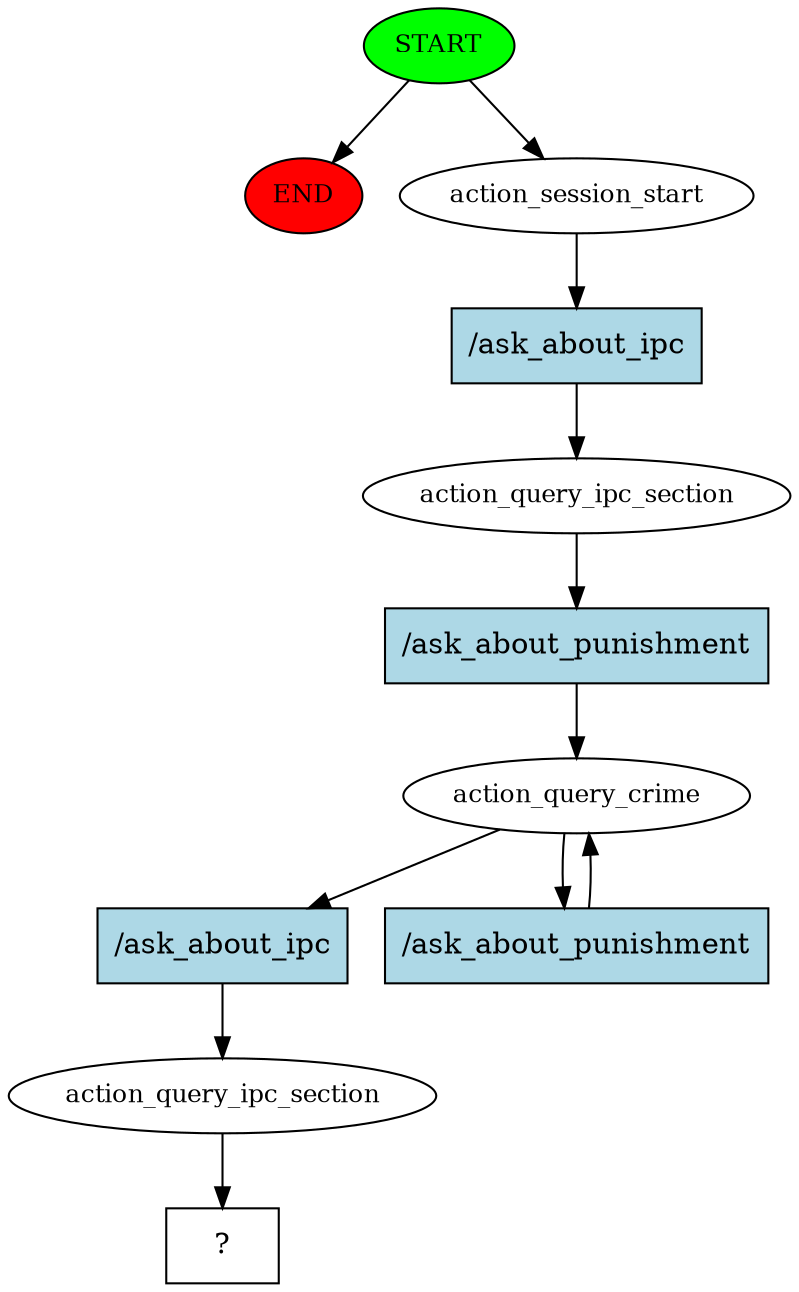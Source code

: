 digraph  {
0 [class="start active", fillcolor=green, fontsize=12, label=START, style=filled];
"-1" [class=end, fillcolor=red, fontsize=12, label=END, style=filled];
1 [class=active, fontsize=12, label=action_session_start];
2 [class=active, fontsize=12, label=action_query_ipc_section];
3 [class=active, fontsize=12, label=action_query_crime];
5 [class=active, fontsize=12, label=action_query_ipc_section];
6 [class="intent dashed active", label="  ?  ", shape=rect];
7 [class="intent active", fillcolor=lightblue, label="/ask_about_ipc", shape=rect, style=filled];
8 [class="intent active", fillcolor=lightblue, label="/ask_about_punishment", shape=rect, style=filled];
9 [class="intent active", fillcolor=lightblue, label="/ask_about_ipc", shape=rect, style=filled];
10 [class="intent active", fillcolor=lightblue, label="/ask_about_punishment", shape=rect, style=filled];
0 -> "-1"  [class="", key=NONE, label=""];
0 -> 1  [class=active, key=NONE, label=""];
1 -> 7  [class=active, key=0];
2 -> 8  [class=active, key=0];
3 -> 9  [class=active, key=0];
3 -> 10  [class=active, key=0];
5 -> 6  [class=active, key=NONE, label=""];
7 -> 2  [class=active, key=0];
8 -> 3  [class=active, key=0];
9 -> 5  [class=active, key=0];
10 -> 3  [class=active, key=0];
}
